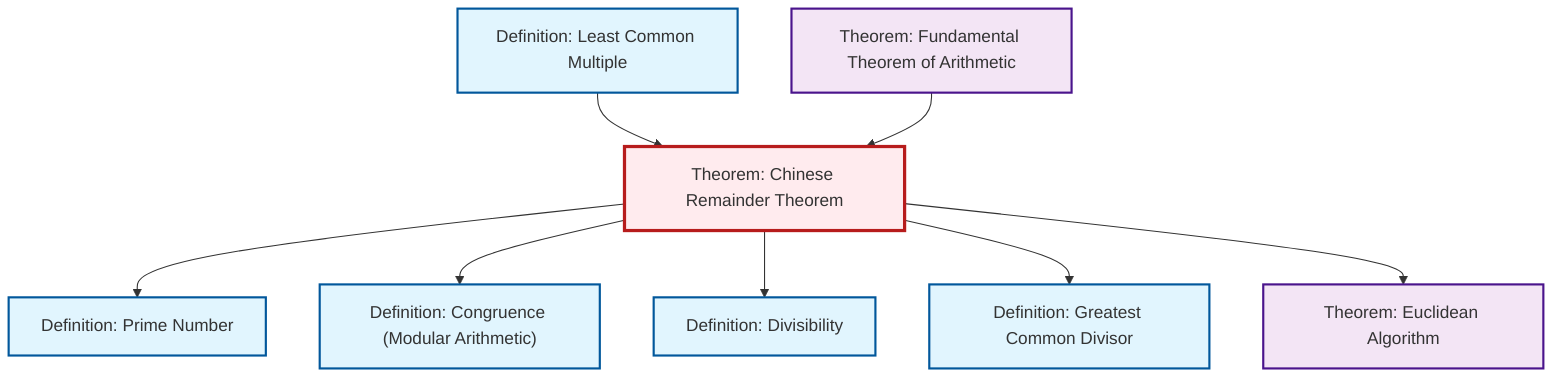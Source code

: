 graph TD
    classDef definition fill:#e1f5fe,stroke:#01579b,stroke-width:2px
    classDef theorem fill:#f3e5f5,stroke:#4a148c,stroke-width:2px
    classDef axiom fill:#fff3e0,stroke:#e65100,stroke-width:2px
    classDef example fill:#e8f5e9,stroke:#1b5e20,stroke-width:2px
    classDef current fill:#ffebee,stroke:#b71c1c,stroke-width:3px
    def-divisibility["Definition: Divisibility"]:::definition
    def-congruence["Definition: Congruence (Modular Arithmetic)"]:::definition
    def-prime["Definition: Prime Number"]:::definition
    thm-chinese-remainder["Theorem: Chinese Remainder Theorem"]:::theorem
    thm-fundamental-arithmetic["Theorem: Fundamental Theorem of Arithmetic"]:::theorem
    def-lcm["Definition: Least Common Multiple"]:::definition
    thm-euclidean-algorithm["Theorem: Euclidean Algorithm"]:::theorem
    def-gcd["Definition: Greatest Common Divisor"]:::definition
    thm-chinese-remainder --> def-prime
    thm-chinese-remainder --> def-congruence
    thm-chinese-remainder --> def-divisibility
    thm-chinese-remainder --> def-gcd
    def-lcm --> thm-chinese-remainder
    thm-chinese-remainder --> thm-euclidean-algorithm
    thm-fundamental-arithmetic --> thm-chinese-remainder
    class thm-chinese-remainder current